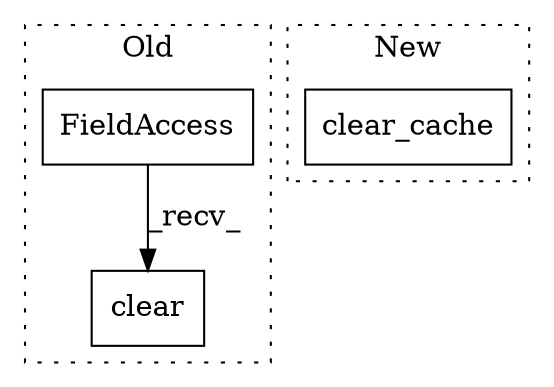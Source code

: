 digraph G {
subgraph cluster0 {
1 [label="clear" a="32" s="869" l="7" shape="box"];
3 [label="FieldAccess" a="22" s="857" l="11" shape="box"];
label = "Old";
style="dotted";
}
subgraph cluster1 {
2 [label="clear_cache" a="32" s="1544" l="13" shape="box"];
label = "New";
style="dotted";
}
3 -> 1 [label="_recv_"];
}
